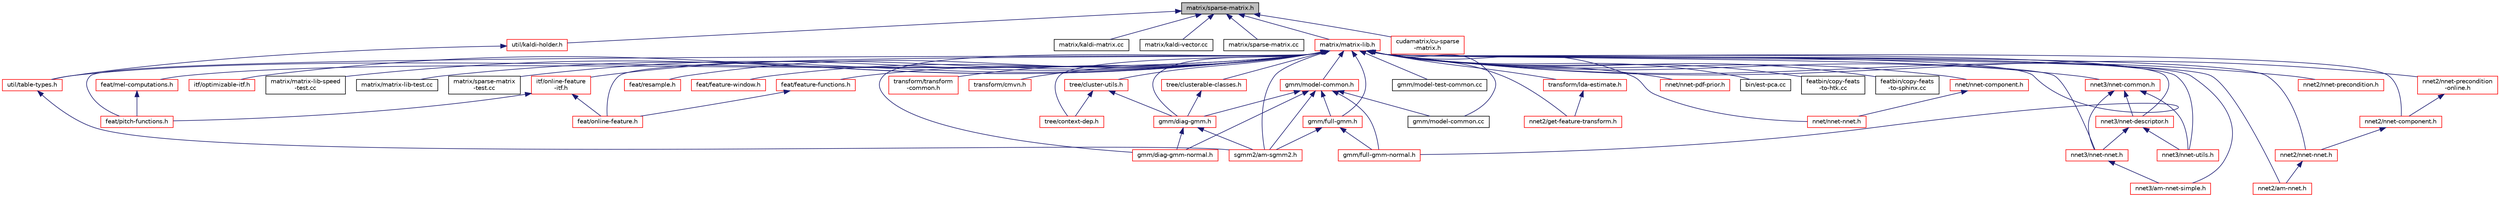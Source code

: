 digraph "matrix/sparse-matrix.h"
{
  edge [fontname="Helvetica",fontsize="10",labelfontname="Helvetica",labelfontsize="10"];
  node [fontname="Helvetica",fontsize="10",shape=record];
  Node32 [label="matrix/sparse-matrix.h",height=0.2,width=0.4,color="black", fillcolor="grey75", style="filled", fontcolor="black"];
  Node32 -> Node33 [dir="back",color="midnightblue",fontsize="10",style="solid",fontname="Helvetica"];
  Node33 [label="matrix/matrix-lib.h",height=0.2,width=0.4,color="red", fillcolor="white", style="filled",URL="$matrix-lib_8h.html"];
  Node33 -> Node34 [dir="back",color="midnightblue",fontsize="10",style="solid",fontname="Helvetica"];
  Node34 [label="itf/online-feature\l-itf.h",height=0.2,width=0.4,color="red", fillcolor="white", style="filled",URL="$online-feature-itf_8h.html"];
  Node34 -> Node35 [dir="back",color="midnightblue",fontsize="10",style="solid",fontname="Helvetica"];
  Node35 [label="feat/online-feature.h",height=0.2,width=0.4,color="red", fillcolor="white", style="filled",URL="$online-feature_8h.html"];
  Node34 -> Node40 [dir="back",color="midnightblue",fontsize="10",style="solid",fontname="Helvetica"];
  Node40 [label="feat/pitch-functions.h",height=0.2,width=0.4,color="red", fillcolor="white", style="filled",URL="$pitch-functions_8h.html"];
  Node33 -> Node49 [dir="back",color="midnightblue",fontsize="10",style="solid",fontname="Helvetica"];
  Node49 [label="itf/optimizable-itf.h",height=0.2,width=0.4,color="red", fillcolor="white", style="filled",URL="$optimizable-itf_8h.html"];
  Node33 -> Node51 [dir="back",color="midnightblue",fontsize="10",style="solid",fontname="Helvetica"];
  Node51 [label="matrix/matrix-lib-speed\l-test.cc",height=0.2,width=0.4,color="black", fillcolor="white", style="filled",URL="$matrix-lib-speed-test_8cc.html"];
  Node33 -> Node52 [dir="back",color="midnightblue",fontsize="10",style="solid",fontname="Helvetica"];
  Node52 [label="matrix/matrix-lib-test.cc",height=0.2,width=0.4,color="black", fillcolor="white", style="filled",URL="$matrix-lib-test_8cc.html"];
  Node33 -> Node53 [dir="back",color="midnightblue",fontsize="10",style="solid",fontname="Helvetica"];
  Node53 [label="matrix/sparse-matrix\l-test.cc",height=0.2,width=0.4,color="black", fillcolor="white", style="filled",URL="$sparse-matrix-test_8cc.html"];
  Node33 -> Node54 [dir="back",color="midnightblue",fontsize="10",style="solid",fontname="Helvetica"];
  Node54 [label="util/table-types.h",height=0.2,width=0.4,color="red", fillcolor="white", style="filled",URL="$table-types_8h.html"];
  Node54 -> Node824 [dir="back",color="midnightblue",fontsize="10",style="solid",fontname="Helvetica"];
  Node824 [label="sgmm2/am-sgmm2.h",height=0.2,width=0.4,color="red", fillcolor="white", style="filled",URL="$am-sgmm2_8h.html"];
  Node33 -> Node56 [dir="back",color="midnightblue",fontsize="10",style="solid",fontname="Helvetica"];
  Node56 [label="feat/resample.h",height=0.2,width=0.4,color="red", fillcolor="white", style="filled",URL="$resample_8h.html",tooltip="] "];
  Node33 -> Node81 [dir="back",color="midnightblue",fontsize="10",style="solid",fontname="Helvetica"];
  Node81 [label="feat/feature-window.h",height=0.2,width=0.4,color="red", fillcolor="white", style="filled",URL="$feature-window_8h.html"];
  Node33 -> Node91 [dir="back",color="midnightblue",fontsize="10",style="solid",fontname="Helvetica"];
  Node91 [label="feat/feature-functions.h",height=0.2,width=0.4,color="red", fillcolor="white", style="filled",URL="$feature-functions_8h.html"];
  Node91 -> Node35 [dir="back",color="midnightblue",fontsize="10",style="solid",fontname="Helvetica"];
  Node33 -> Node102 [dir="back",color="midnightblue",fontsize="10",style="solid",fontname="Helvetica"];
  Node102 [label="feat/mel-computations.h",height=0.2,width=0.4,color="red", fillcolor="white", style="filled",URL="$mel-computations_8h.html"];
  Node102 -> Node40 [dir="back",color="midnightblue",fontsize="10",style="solid",fontname="Helvetica"];
  Node33 -> Node35 [dir="back",color="midnightblue",fontsize="10",style="solid",fontname="Helvetica"];
  Node33 -> Node839 [dir="back",color="midnightblue",fontsize="10",style="solid",fontname="Helvetica"];
  Node839 [label="transform/transform\l-common.h",height=0.2,width=0.4,color="red", fillcolor="white", style="filled",URL="$transform-common_8h.html"];
  Node33 -> Node851 [dir="back",color="midnightblue",fontsize="10",style="solid",fontname="Helvetica"];
  Node851 [label="transform/cmvn.h",height=0.2,width=0.4,color="red", fillcolor="white", style="filled",URL="$cmvn_8h.html"];
  Node33 -> Node40 [dir="back",color="midnightblue",fontsize="10",style="solid",fontname="Helvetica"];
  Node33 -> Node853 [dir="back",color="midnightblue",fontsize="10",style="solid",fontname="Helvetica"];
  Node853 [label="tree/context-dep.h",height=0.2,width=0.4,color="red", fillcolor="white", style="filled",URL="$context-dep_8h.html"];
  Node33 -> Node901 [dir="back",color="midnightblue",fontsize="10",style="solid",fontname="Helvetica"];
  Node901 [label="tree/cluster-utils.h",height=0.2,width=0.4,color="red", fillcolor="white", style="filled",URL="$cluster-utils_8h.html"];
  Node901 -> Node853 [dir="back",color="midnightblue",fontsize="10",style="solid",fontname="Helvetica"];
  Node901 -> Node904 [dir="back",color="midnightblue",fontsize="10",style="solid",fontname="Helvetica"];
  Node904 [label="gmm/diag-gmm.h",height=0.2,width=0.4,color="red", fillcolor="white", style="filled",URL="$diag-gmm_8h.html"];
  Node904 -> Node911 [dir="back",color="midnightblue",fontsize="10",style="solid",fontname="Helvetica"];
  Node911 [label="gmm/diag-gmm-normal.h",height=0.2,width=0.4,color="red", fillcolor="white", style="filled",URL="$diag-gmm-normal_8h.html"];
  Node904 -> Node824 [dir="back",color="midnightblue",fontsize="10",style="solid",fontname="Helvetica"];
  Node33 -> Node922 [dir="back",color="midnightblue",fontsize="10",style="solid",fontname="Helvetica"];
  Node922 [label="tree/clusterable-classes.h",height=0.2,width=0.4,color="red", fillcolor="white", style="filled",URL="$clusterable-classes_8h.html"];
  Node922 -> Node904 [dir="back",color="midnightblue",fontsize="10",style="solid",fontname="Helvetica"];
  Node33 -> Node924 [dir="back",color="midnightblue",fontsize="10",style="solid",fontname="Helvetica"];
  Node924 [label="gmm/model-common.h",height=0.2,width=0.4,color="red", fillcolor="white", style="filled",URL="$model-common_8h.html"];
  Node924 -> Node904 [dir="back",color="midnightblue",fontsize="10",style="solid",fontname="Helvetica"];
  Node924 -> Node925 [dir="back",color="midnightblue",fontsize="10",style="solid",fontname="Helvetica"];
  Node925 [label="gmm/full-gmm.h",height=0.2,width=0.4,color="red", fillcolor="white", style="filled",URL="$full-gmm_8h.html"];
  Node925 -> Node926 [dir="back",color="midnightblue",fontsize="10",style="solid",fontname="Helvetica"];
  Node926 [label="gmm/full-gmm-normal.h",height=0.2,width=0.4,color="red", fillcolor="white", style="filled",URL="$full-gmm-normal_8h.html"];
  Node925 -> Node824 [dir="back",color="midnightblue",fontsize="10",style="solid",fontname="Helvetica"];
  Node924 -> Node911 [dir="back",color="midnightblue",fontsize="10",style="solid",fontname="Helvetica"];
  Node924 -> Node926 [dir="back",color="midnightblue",fontsize="10",style="solid",fontname="Helvetica"];
  Node924 -> Node928 [dir="back",color="midnightblue",fontsize="10",style="solid",fontname="Helvetica"];
  Node928 [label="gmm/model-common.cc",height=0.2,width=0.4,color="black", fillcolor="white", style="filled",URL="$model-common_8cc.html"];
  Node924 -> Node824 [dir="back",color="midnightblue",fontsize="10",style="solid",fontname="Helvetica"];
  Node33 -> Node904 [dir="back",color="midnightblue",fontsize="10",style="solid",fontname="Helvetica"];
  Node33 -> Node925 [dir="back",color="midnightblue",fontsize="10",style="solid",fontname="Helvetica"];
  Node33 -> Node911 [dir="back",color="midnightblue",fontsize="10",style="solid",fontname="Helvetica"];
  Node33 -> Node926 [dir="back",color="midnightblue",fontsize="10",style="solid",fontname="Helvetica"];
  Node33 -> Node928 [dir="back",color="midnightblue",fontsize="10",style="solid",fontname="Helvetica"];
  Node33 -> Node908 [dir="back",color="midnightblue",fontsize="10",style="solid",fontname="Helvetica"];
  Node908 [label="gmm/model-test-common.cc",height=0.2,width=0.4,color="black", fillcolor="white", style="filled",URL="$model-test-common_8cc.html"];
  Node33 -> Node175 [dir="back",color="midnightblue",fontsize="10",style="solid",fontname="Helvetica"];
  Node175 [label="transform/lda-estimate.h",height=0.2,width=0.4,color="red", fillcolor="white", style="filled",URL="$lda-estimate_8h.html"];
  Node175 -> Node180 [dir="back",color="midnightblue",fontsize="10",style="solid",fontname="Helvetica"];
  Node180 [label="nnet2/get-feature-transform.h",height=0.2,width=0.4,color="red", fillcolor="white", style="filled",URL="$get-feature-transform_8h.html",tooltip="This file is modified from transform/lda-estimate.h It contains a class intended to be used in precon..."];
  Node33 -> Node929 [dir="back",color="midnightblue",fontsize="10",style="solid",fontname="Helvetica"];
  Node929 [label="nnet/nnet-component.h",height=0.2,width=0.4,color="red", fillcolor="white", style="filled",URL="$nnet-component_8h.html"];
  Node929 -> Node930 [dir="back",color="midnightblue",fontsize="10",style="solid",fontname="Helvetica"];
  Node930 [label="nnet/nnet-nnet.h",height=0.2,width=0.4,color="red", fillcolor="white", style="filled",URL="$nnet-nnet_8h.html"];
  Node33 -> Node930 [dir="back",color="midnightblue",fontsize="10",style="solid",fontname="Helvetica"];
  Node33 -> Node446 [dir="back",color="midnightblue",fontsize="10",style="solid",fontname="Helvetica"];
  Node446 [label="nnet/nnet-pdf-prior.h",height=0.2,width=0.4,color="red", fillcolor="white", style="filled",URL="$nnet-pdf-prior_8h.html"];
  Node33 -> Node471 [dir="back",color="midnightblue",fontsize="10",style="solid",fontname="Helvetica"];
  Node471 [label="bin/est-pca.cc",height=0.2,width=0.4,color="black", fillcolor="white", style="filled",URL="$est-pca_8cc.html"];
  Node33 -> Node555 [dir="back",color="midnightblue",fontsize="10",style="solid",fontname="Helvetica"];
  Node555 [label="featbin/copy-feats\l-to-htk.cc",height=0.2,width=0.4,color="black", fillcolor="white", style="filled",URL="$copy-feats-to-htk_8cc.html"];
  Node33 -> Node556 [dir="back",color="midnightblue",fontsize="10",style="solid",fontname="Helvetica"];
  Node556 [label="featbin/copy-feats\l-to-sphinx.cc",height=0.2,width=0.4,color="black", fillcolor="white", style="filled",URL="$copy-feats-to-sphinx_8cc.html"];
  Node33 -> Node592 [dir="back",color="midnightblue",fontsize="10",style="solid",fontname="Helvetica"];
  Node592 [label="nnet3/nnet-common.h",height=0.2,width=0.4,color="red", fillcolor="white", style="filled",URL="$nnet-common_8h.html"];
  Node592 -> Node640 [dir="back",color="midnightblue",fontsize="10",style="solid",fontname="Helvetica"];
  Node640 [label="nnet3/nnet-nnet.h",height=0.2,width=0.4,color="red", fillcolor="white", style="filled",URL="$_2nnet-nnet_8h.html"];
  Node640 -> Node670 [dir="back",color="midnightblue",fontsize="10",style="solid",fontname="Helvetica"];
  Node670 [label="nnet3/am-nnet-simple.h",height=0.2,width=0.4,color="red", fillcolor="white", style="filled",URL="$am-nnet-simple_8h.html"];
  Node592 -> Node680 [dir="back",color="midnightblue",fontsize="10",style="solid",fontname="Helvetica"];
  Node680 [label="nnet3/nnet-descriptor.h",height=0.2,width=0.4,color="red", fillcolor="white", style="filled",URL="$nnet-descriptor_8h.html",tooltip="This file contains class definitions for classes ForwardingDescriptor, SumDescriptor and Descriptor..."];
  Node680 -> Node640 [dir="back",color="midnightblue",fontsize="10",style="solid",fontname="Helvetica"];
  Node680 -> Node654 [dir="back",color="midnightblue",fontsize="10",style="solid",fontname="Helvetica"];
  Node654 [label="nnet3/nnet-utils.h",height=0.2,width=0.4,color="red", fillcolor="white", style="filled",URL="$_2nnet-utils_8h.html",tooltip="This file contains some miscellaneous functions dealing with class Nnet. "];
  Node592 -> Node654 [dir="back",color="midnightblue",fontsize="10",style="solid",fontname="Helvetica"];
  Node33 -> Node640 [dir="back",color="midnightblue",fontsize="10",style="solid",fontname="Helvetica"];
  Node33 -> Node680 [dir="back",color="midnightblue",fontsize="10",style="solid",fontname="Helvetica"];
  Node33 -> Node670 [dir="back",color="midnightblue",fontsize="10",style="solid",fontname="Helvetica"];
  Node33 -> Node654 [dir="back",color="midnightblue",fontsize="10",style="solid",fontname="Helvetica"];
  Node33 -> Node824 [dir="back",color="midnightblue",fontsize="10",style="solid",fontname="Helvetica"];
  Node33 -> Node932 [dir="back",color="midnightblue",fontsize="10",style="solid",fontname="Helvetica"];
  Node932 [label="nnet2/am-nnet.h",height=0.2,width=0.4,color="red", fillcolor="white", style="filled",URL="$am-nnet_8h.html"];
  Node33 -> Node934 [dir="back",color="midnightblue",fontsize="10",style="solid",fontname="Helvetica"];
  Node934 [label="nnet2/nnet-nnet.h",height=0.2,width=0.4,color="red", fillcolor="white", style="filled",URL="$_2nnet-nnet_8h.html"];
  Node934 -> Node932 [dir="back",color="midnightblue",fontsize="10",style="solid",fontname="Helvetica"];
  Node33 -> Node947 [dir="back",color="midnightblue",fontsize="10",style="solid",fontname="Helvetica"];
  Node947 [label="nnet2/nnet-component.h",height=0.2,width=0.4,color="red", fillcolor="white", style="filled",URL="$_2nnet-component_8h.html"];
  Node947 -> Node934 [dir="back",color="midnightblue",fontsize="10",style="solid",fontname="Helvetica"];
  Node33 -> Node949 [dir="back",color="midnightblue",fontsize="10",style="solid",fontname="Helvetica"];
  Node949 [label="nnet2/nnet-precondition\l-online.h",height=0.2,width=0.4,color="red", fillcolor="white", style="filled",URL="$nnet-precondition-online_8h.html"];
  Node949 -> Node947 [dir="back",color="midnightblue",fontsize="10",style="solid",fontname="Helvetica"];
  Node33 -> Node180 [dir="back",color="midnightblue",fontsize="10",style="solid",fontname="Helvetica"];
  Node33 -> Node951 [dir="back",color="midnightblue",fontsize="10",style="solid",fontname="Helvetica"];
  Node951 [label="nnet2/nnet-precondition.h",height=0.2,width=0.4,color="red", fillcolor="white", style="filled",URL="$nnet-precondition_8h.html"];
  Node32 -> Node959 [dir="back",color="midnightblue",fontsize="10",style="solid",fontname="Helvetica"];
  Node959 [label="matrix/kaldi-matrix.cc",height=0.2,width=0.4,color="black", fillcolor="white", style="filled",URL="$kaldi-matrix_8cc.html"];
  Node32 -> Node960 [dir="back",color="midnightblue",fontsize="10",style="solid",fontname="Helvetica"];
  Node960 [label="matrix/kaldi-vector.cc",height=0.2,width=0.4,color="black", fillcolor="white", style="filled",URL="$kaldi-vector_8cc.html"];
  Node32 -> Node961 [dir="back",color="midnightblue",fontsize="10",style="solid",fontname="Helvetica"];
  Node961 [label="matrix/sparse-matrix.cc",height=0.2,width=0.4,color="black", fillcolor="white", style="filled",URL="$sparse-matrix_8cc.html"];
  Node32 -> Node962 [dir="back",color="midnightblue",fontsize="10",style="solid",fontname="Helvetica"];
  Node962 [label="util/kaldi-holder.h",height=0.2,width=0.4,color="red", fillcolor="white", style="filled",URL="$kaldi-holder_8h.html"];
  Node962 -> Node54 [dir="back",color="midnightblue",fontsize="10",style="solid",fontname="Helvetica"];
  Node32 -> Node968 [dir="back",color="midnightblue",fontsize="10",style="solid",fontname="Helvetica"];
  Node968 [label="cudamatrix/cu-sparse\l-matrix.h",height=0.2,width=0.4,color="red", fillcolor="white", style="filled",URL="$cu-sparse-matrix_8h.html"];
}
